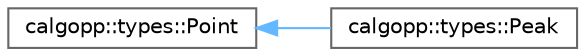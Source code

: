 digraph "Graphical Class Hierarchy"
{
 // LATEX_PDF_SIZE
  bgcolor="transparent";
  edge [fontname=Helvetica,fontsize=10,labelfontname=Helvetica,labelfontsize=10];
  node [fontname=Helvetica,fontsize=10,shape=box,height=0.2,width=0.4];
  rankdir="LR";
  Node0 [label="calgopp::types::Point",height=0.2,width=0.4,color="grey40", fillcolor="white", style="filled",URL="$structcalgopp_1_1types_1_1Point.html",tooltip=" "];
  Node0 -> Node1 [dir="back",color="steelblue1",style="solid"];
  Node1 [label="calgopp::types::Peak",height=0.2,width=0.4,color="grey40", fillcolor="white", style="filled",URL="$structcalgopp_1_1types_1_1Peak.html",tooltip=" "];
}
